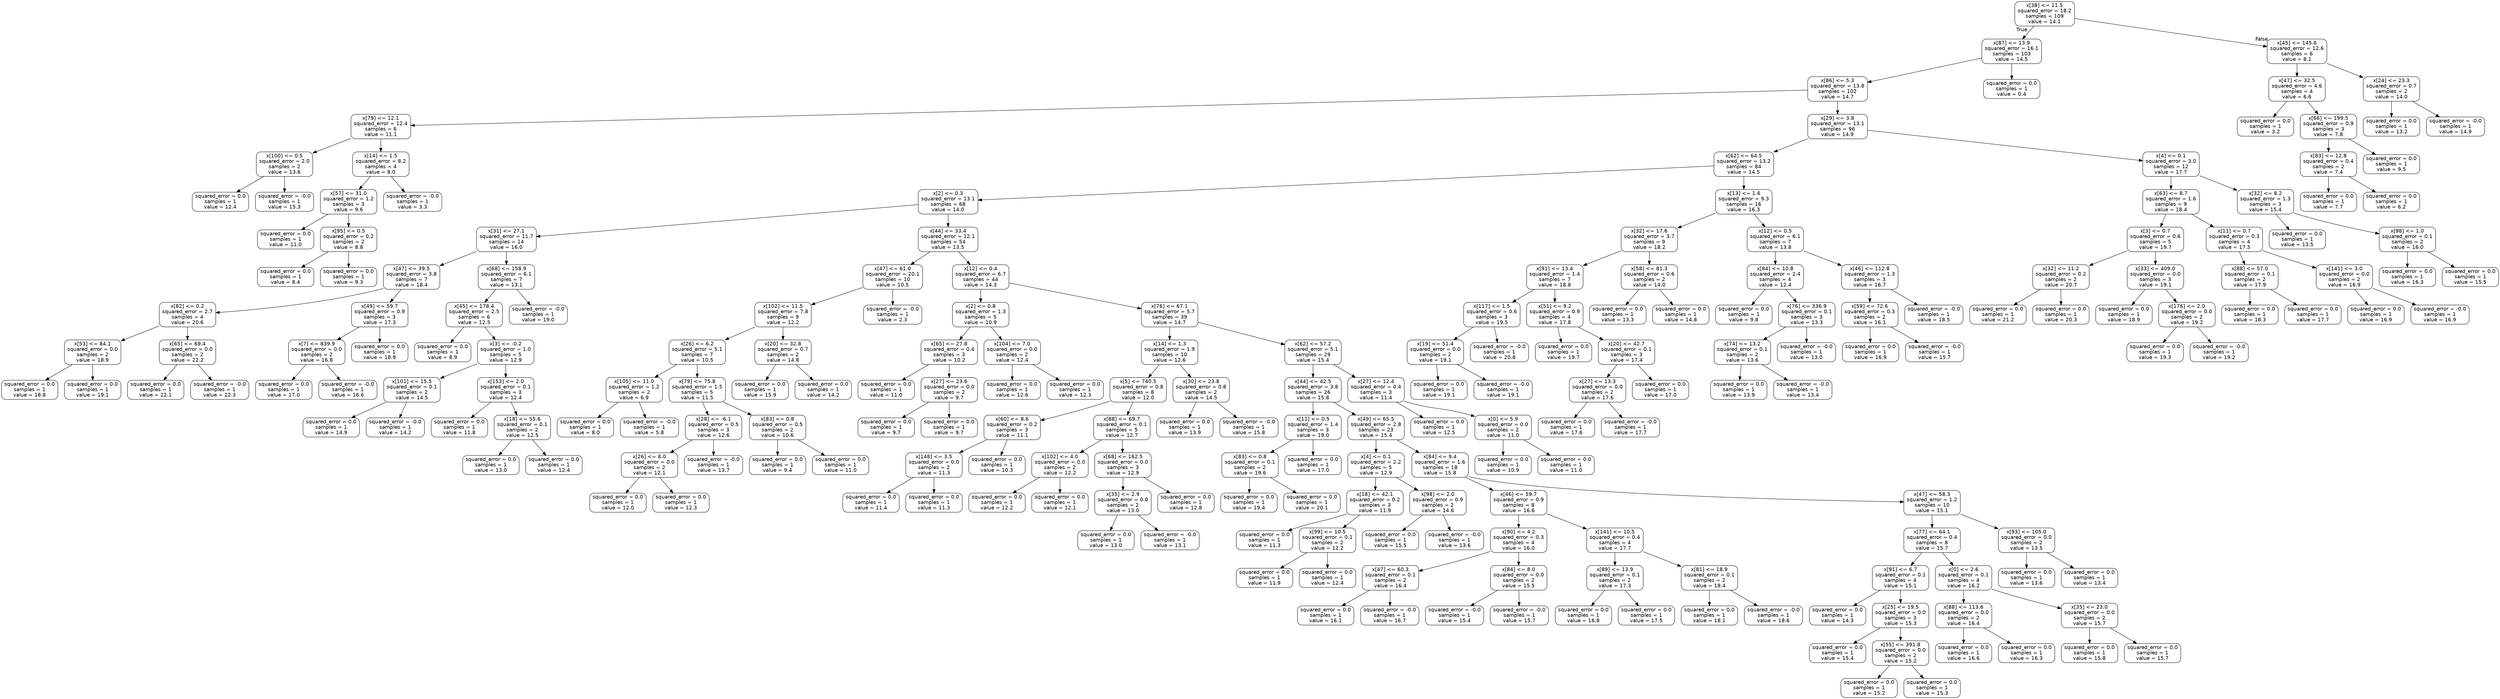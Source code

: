 digraph Tree {
node [shape=box, style="rounded", color="black", fontname="helvetica"] ;
edge [fontname="helvetica"] ;
0 [label="x[38] <= 11.5\nsquared_error = 18.2\nsamples = 109\nvalue = 14.1"] ;
1 [label="x[87] <= 13.9\nsquared_error = 16.1\nsamples = 103\nvalue = 14.5"] ;
0 -> 1 [labeldistance=2.5, labelangle=45, headlabel="True"] ;
2 [label="x[86] <= 5.3\nsquared_error = 13.8\nsamples = 102\nvalue = 14.7"] ;
1 -> 2 ;
3 [label="x[79] <= 12.1\nsquared_error = 12.4\nsamples = 6\nvalue = 11.1"] ;
2 -> 3 ;
4 [label="x[100] <= 0.5\nsquared_error = 2.0\nsamples = 2\nvalue = 13.6"] ;
3 -> 4 ;
5 [label="squared_error = 0.0\nsamples = 1\nvalue = 12.4"] ;
4 -> 5 ;
6 [label="squared_error = -0.0\nsamples = 1\nvalue = 15.3"] ;
4 -> 6 ;
7 [label="x[14] <= 1.5\nsquared_error = 8.2\nsamples = 4\nvalue = 8.0"] ;
3 -> 7 ;
8 [label="x[57] <= 31.0\nsquared_error = 1.2\nsamples = 3\nvalue = 9.6"] ;
7 -> 8 ;
9 [label="squared_error = 0.0\nsamples = 1\nvalue = 11.0"] ;
8 -> 9 ;
10 [label="x[95] <= 0.5\nsquared_error = 0.2\nsamples = 2\nvalue = 8.8"] ;
8 -> 10 ;
11 [label="squared_error = 0.0\nsamples = 1\nvalue = 8.4"] ;
10 -> 11 ;
12 [label="squared_error = 0.0\nsamples = 1\nvalue = 9.3"] ;
10 -> 12 ;
13 [label="squared_error = -0.0\nsamples = 1\nvalue = 3.3"] ;
7 -> 13 ;
14 [label="x[29] <= 3.8\nsquared_error = 13.1\nsamples = 96\nvalue = 14.9"] ;
2 -> 14 ;
15 [label="x[62] <= 64.5\nsquared_error = 13.2\nsamples = 84\nvalue = 14.5"] ;
14 -> 15 ;
16 [label="x[2] <= 0.3\nsquared_error = 13.1\nsamples = 68\nvalue = 14.0"] ;
15 -> 16 ;
17 [label="x[31] <= 27.1\nsquared_error = 11.7\nsamples = 14\nvalue = 16.0"] ;
16 -> 17 ;
18 [label="x[47] <= 39.5\nsquared_error = 3.8\nsamples = 7\nvalue = 18.4"] ;
17 -> 18 ;
19 [label="x[82] <= 0.2\nsquared_error = 2.7\nsamples = 4\nvalue = 20.6"] ;
18 -> 19 ;
20 [label="x[53] <= 84.1\nsquared_error = 0.0\nsamples = 2\nvalue = 18.9"] ;
19 -> 20 ;
21 [label="squared_error = 0.0\nsamples = 1\nvalue = 18.8"] ;
20 -> 21 ;
22 [label="squared_error = 0.0\nsamples = 1\nvalue = 19.1"] ;
20 -> 22 ;
23 [label="x[65] <= 69.4\nsquared_error = 0.0\nsamples = 2\nvalue = 22.2"] ;
19 -> 23 ;
24 [label="squared_error = 0.0\nsamples = 1\nvalue = 22.1"] ;
23 -> 24 ;
25 [label="squared_error = -0.0\nsamples = 1\nvalue = 22.3"] ;
23 -> 25 ;
26 [label="x[49] <= 59.7\nsquared_error = 0.9\nsamples = 3\nvalue = 17.3"] ;
18 -> 26 ;
27 [label="x[7] <= 839.9\nsquared_error = 0.0\nsamples = 2\nvalue = 16.8"] ;
26 -> 27 ;
28 [label="squared_error = 0.0\nsamples = 1\nvalue = 17.0"] ;
27 -> 28 ;
29 [label="squared_error = -0.0\nsamples = 1\nvalue = 16.6"] ;
27 -> 29 ;
30 [label="squared_error = 0.0\nsamples = 1\nvalue = 18.9"] ;
26 -> 30 ;
31 [label="x[68] <= 158.9\nsquared_error = 6.1\nsamples = 7\nvalue = 13.1"] ;
17 -> 31 ;
32 [label="x[45] <= 178.4\nsquared_error = 2.5\nsamples = 6\nvalue = 12.5"] ;
31 -> 32 ;
33 [label="squared_error = 0.0\nsamples = 1\nvalue = 8.9"] ;
32 -> 33 ;
34 [label="x[3] <= -0.2\nsquared_error = 1.0\nsamples = 5\nvalue = 12.9"] ;
32 -> 34 ;
35 [label="x[101] <= 15.5\nsquared_error = 0.1\nsamples = 2\nvalue = 14.5"] ;
34 -> 35 ;
36 [label="squared_error = 0.0\nsamples = 1\nvalue = 14.9"] ;
35 -> 36 ;
37 [label="squared_error = -0.0\nsamples = 1\nvalue = 14.2"] ;
35 -> 37 ;
38 [label="x[153] <= 2.0\nsquared_error = 0.1\nsamples = 3\nvalue = 12.4"] ;
34 -> 38 ;
39 [label="squared_error = 0.0\nsamples = 1\nvalue = 11.8"] ;
38 -> 39 ;
40 [label="x[18] <= 55.6\nsquared_error = 0.1\nsamples = 2\nvalue = 12.5"] ;
38 -> 40 ;
41 [label="squared_error = 0.0\nsamples = 1\nvalue = 13.0"] ;
40 -> 41 ;
42 [label="squared_error = 0.0\nsamples = 1\nvalue = 12.4"] ;
40 -> 42 ;
43 [label="squared_error = -0.0\nsamples = 1\nvalue = 19.0"] ;
31 -> 43 ;
44 [label="x[44] <= 33.4\nsquared_error = 12.1\nsamples = 54\nvalue = 13.5"] ;
16 -> 44 ;
45 [label="x[47] <= 61.0\nsquared_error = 20.1\nsamples = 10\nvalue = 10.5"] ;
44 -> 45 ;
46 [label="x[102] <= 11.5\nsquared_error = 7.8\nsamples = 9\nvalue = 12.2"] ;
45 -> 46 ;
47 [label="x[26] <= 6.2\nsquared_error = 5.1\nsamples = 7\nvalue = 10.5"] ;
46 -> 47 ;
48 [label="x[105] <= 11.0\nsquared_error = 1.2\nsamples = 2\nvalue = 6.9"] ;
47 -> 48 ;
49 [label="squared_error = 0.0\nsamples = 1\nvalue = 8.0"] ;
48 -> 49 ;
50 [label="squared_error = -0.0\nsamples = 1\nvalue = 5.8"] ;
48 -> 50 ;
51 [label="x[79] <= 75.8\nsquared_error = 1.5\nsamples = 5\nvalue = 11.5"] ;
47 -> 51 ;
52 [label="x[28] <= -6.1\nsquared_error = 0.5\nsamples = 3\nvalue = 12.6"] ;
51 -> 52 ;
53 [label="x[26] <= 8.0\nsquared_error = 0.0\nsamples = 2\nvalue = 12.1"] ;
52 -> 53 ;
54 [label="squared_error = 0.0\nsamples = 1\nvalue = 12.0"] ;
53 -> 54 ;
55 [label="squared_error = 0.0\nsamples = 1\nvalue = 12.3"] ;
53 -> 55 ;
56 [label="squared_error = -0.0\nsamples = 1\nvalue = 13.7"] ;
52 -> 56 ;
57 [label="x[83] <= 0.8\nsquared_error = 0.5\nsamples = 2\nvalue = 10.6"] ;
51 -> 57 ;
58 [label="squared_error = 0.0\nsamples = 1\nvalue = 9.4"] ;
57 -> 58 ;
59 [label="squared_error = 0.0\nsamples = 1\nvalue = 11.0"] ;
57 -> 59 ;
60 [label="x[20] <= 32.8\nsquared_error = 0.7\nsamples = 2\nvalue = 14.8"] ;
46 -> 60 ;
61 [label="squared_error = 0.0\nsamples = 1\nvalue = 15.9"] ;
60 -> 61 ;
62 [label="squared_error = 0.0\nsamples = 1\nvalue = 14.2"] ;
60 -> 62 ;
63 [label="squared_error = -0.0\nsamples = 1\nvalue = 2.3"] ;
45 -> 63 ;
64 [label="x[12] <= 0.4\nsquared_error = 6.7\nsamples = 44\nvalue = 14.3"] ;
44 -> 64 ;
65 [label="x[2] <= 0.8\nsquared_error = 1.3\nsamples = 5\nvalue = 10.9"] ;
64 -> 65 ;
66 [label="x[65] <= 27.8\nsquared_error = 0.4\nsamples = 3\nvalue = 10.2"] ;
65 -> 66 ;
67 [label="squared_error = 0.0\nsamples = 1\nvalue = 11.0"] ;
66 -> 67 ;
68 [label="x[27] <= 23.6\nsquared_error = 0.0\nsamples = 2\nvalue = 9.7"] ;
66 -> 68 ;
69 [label="squared_error = 0.0\nsamples = 1\nvalue = 9.7"] ;
68 -> 69 ;
70 [label="squared_error = 0.0\nsamples = 1\nvalue = 9.7"] ;
68 -> 70 ;
71 [label="x[104] <= 7.0\nsquared_error = 0.0\nsamples = 2\nvalue = 12.4"] ;
65 -> 71 ;
72 [label="squared_error = 0.0\nsamples = 1\nvalue = 12.6"] ;
71 -> 72 ;
73 [label="squared_error = 0.0\nsamples = 1\nvalue = 12.3"] ;
71 -> 73 ;
74 [label="x[76] <= 67.1\nsquared_error = 5.7\nsamples = 39\nvalue = 14.7"] ;
64 -> 74 ;
75 [label="x[14] <= 1.3\nsquared_error = 1.9\nsamples = 10\nvalue = 12.6"] ;
74 -> 75 ;
76 [label="x[5] <= 740.5\nsquared_error = 0.8\nsamples = 8\nvalue = 12.0"] ;
75 -> 76 ;
77 [label="x[60] <= 8.6\nsquared_error = 0.2\nsamples = 3\nvalue = 11.1"] ;
76 -> 77 ;
78 [label="x[148] <= 3.5\nsquared_error = 0.0\nsamples = 2\nvalue = 11.3"] ;
77 -> 78 ;
79 [label="squared_error = 0.0\nsamples = 1\nvalue = 11.4"] ;
78 -> 79 ;
80 [label="squared_error = 0.0\nsamples = 1\nvalue = 11.3"] ;
78 -> 80 ;
81 [label="squared_error = 0.0\nsamples = 1\nvalue = 10.3"] ;
77 -> 81 ;
82 [label="x[88] <= 69.7\nsquared_error = 0.1\nsamples = 5\nvalue = 12.7"] ;
76 -> 82 ;
83 [label="x[102] <= 4.0\nsquared_error = 0.0\nsamples = 2\nvalue = 12.2"] ;
82 -> 83 ;
84 [label="squared_error = 0.0\nsamples = 1\nvalue = 12.2"] ;
83 -> 84 ;
85 [label="squared_error = 0.0\nsamples = 1\nvalue = 12.1"] ;
83 -> 85 ;
86 [label="x[68] <= 162.5\nsquared_error = 0.0\nsamples = 3\nvalue = 12.9"] ;
82 -> 86 ;
87 [label="x[35] <= 2.9\nsquared_error = 0.0\nsamples = 2\nvalue = 13.0"] ;
86 -> 87 ;
88 [label="squared_error = 0.0\nsamples = 1\nvalue = 13.0"] ;
87 -> 88 ;
89 [label="squared_error = -0.0\nsamples = 1\nvalue = 13.1"] ;
87 -> 89 ;
90 [label="squared_error = 0.0\nsamples = 1\nvalue = 12.8"] ;
86 -> 90 ;
91 [label="x[30] <= 23.8\nsquared_error = 0.8\nsamples = 2\nvalue = 14.5"] ;
75 -> 91 ;
92 [label="squared_error = 0.0\nsamples = 1\nvalue = 13.9"] ;
91 -> 92 ;
93 [label="squared_error = -0.0\nsamples = 1\nvalue = 15.8"] ;
91 -> 93 ;
94 [label="x[62] <= 57.2\nsquared_error = 5.1\nsamples = 29\nvalue = 15.4"] ;
74 -> 94 ;
95 [label="x[44] <= 42.5\nsquared_error = 3.8\nsamples = 26\nvalue = 15.8"] ;
94 -> 95 ;
96 [label="x[11] <= 0.5\nsquared_error = 1.4\nsamples = 3\nvalue = 19.0"] ;
95 -> 96 ;
97 [label="x[83] <= 0.8\nsquared_error = 0.1\nsamples = 2\nvalue = 19.6"] ;
96 -> 97 ;
98 [label="squared_error = 0.0\nsamples = 1\nvalue = 19.4"] ;
97 -> 98 ;
99 [label="squared_error = 0.0\nsamples = 1\nvalue = 20.1"] ;
97 -> 99 ;
100 [label="squared_error = 0.0\nsamples = 1\nvalue = 17.0"] ;
96 -> 100 ;
101 [label="x[49] <= 65.5\nsquared_error = 2.8\nsamples = 23\nvalue = 15.4"] ;
95 -> 101 ;
102 [label="x[4] <= 0.1\nsquared_error = 2.2\nsamples = 5\nvalue = 12.9"] ;
101 -> 102 ;
103 [label="x[18] <= 42.1\nsquared_error = 0.2\nsamples = 3\nvalue = 11.9"] ;
102 -> 103 ;
104 [label="squared_error = 0.0\nsamples = 1\nvalue = 11.3"] ;
103 -> 104 ;
105 [label="x[99] <= 10.5\nsquared_error = 0.1\nsamples = 2\nvalue = 12.2"] ;
103 -> 105 ;
106 [label="squared_error = 0.0\nsamples = 1\nvalue = 11.9"] ;
105 -> 106 ;
107 [label="squared_error = 0.0\nsamples = 1\nvalue = 12.4"] ;
105 -> 107 ;
108 [label="x[98] <= 2.0\nsquared_error = 0.9\nsamples = 2\nvalue = 14.6"] ;
102 -> 108 ;
109 [label="squared_error = 0.0\nsamples = 1\nvalue = 15.5"] ;
108 -> 109 ;
110 [label="squared_error = -0.0\nsamples = 1\nvalue = 13.6"] ;
108 -> 110 ;
111 [label="x[84] <= 9.4\nsquared_error = 1.6\nsamples = 18\nvalue = 15.8"] ;
101 -> 111 ;
112 [label="x[46] <= 59.7\nsquared_error = 0.9\nsamples = 8\nvalue = 16.6"] ;
111 -> 112 ;
113 [label="x[90] <= 4.2\nsquared_error = 0.3\nsamples = 4\nvalue = 16.0"] ;
112 -> 113 ;
114 [label="x[47] <= 60.3\nsquared_error = 0.1\nsamples = 2\nvalue = 16.4"] ;
113 -> 114 ;
115 [label="squared_error = 0.0\nsamples = 1\nvalue = 16.1"] ;
114 -> 115 ;
116 [label="squared_error = -0.0\nsamples = 1\nvalue = 16.7"] ;
114 -> 116 ;
117 [label="x[84] <= 8.0\nsquared_error = 0.0\nsamples = 2\nvalue = 15.5"] ;
113 -> 117 ;
118 [label="squared_error = -0.0\nsamples = 1\nvalue = 15.4"] ;
117 -> 118 ;
119 [label="squared_error = -0.0\nsamples = 1\nvalue = 15.7"] ;
117 -> 119 ;
120 [label="x[141] <= 10.5\nsquared_error = 0.4\nsamples = 4\nvalue = 17.7"] ;
112 -> 120 ;
121 [label="x[89] <= 13.9\nsquared_error = 0.1\nsamples = 2\nvalue = 17.3"] ;
120 -> 121 ;
122 [label="squared_error = 0.0\nsamples = 1\nvalue = 16.8"] ;
121 -> 122 ;
123 [label="squared_error = 0.0\nsamples = 1\nvalue = 17.5"] ;
121 -> 123 ;
124 [label="x[81] <= 18.9\nsquared_error = 0.1\nsamples = 2\nvalue = 18.4"] ;
120 -> 124 ;
125 [label="squared_error = 0.0\nsamples = 1\nvalue = 18.1"] ;
124 -> 125 ;
126 [label="squared_error = -0.0\nsamples = 1\nvalue = 18.6"] ;
124 -> 126 ;
127 [label="x[47] <= 58.3\nsquared_error = 1.2\nsamples = 10\nvalue = 15.1"] ;
111 -> 127 ;
128 [label="x[77] <= 64.1\nsquared_error = 0.4\nsamples = 8\nvalue = 15.7"] ;
127 -> 128 ;
129 [label="x[91] <= 6.7\nsquared_error = 0.1\nsamples = 4\nvalue = 15.1"] ;
128 -> 129 ;
130 [label="squared_error = 0.0\nsamples = 1\nvalue = 14.3"] ;
129 -> 130 ;
131 [label="x[25] <= 19.5\nsquared_error = 0.0\nsamples = 3\nvalue = 15.3"] ;
129 -> 131 ;
132 [label="squared_error = 0.0\nsamples = 1\nvalue = 15.4"] ;
131 -> 132 ;
133 [label="x[55] <= 391.8\nsquared_error = 0.0\nsamples = 2\nvalue = 15.2"] ;
131 -> 133 ;
134 [label="squared_error = 0.0\nsamples = 1\nvalue = 15.2"] ;
133 -> 134 ;
135 [label="squared_error = 0.0\nsamples = 1\nvalue = 15.3"] ;
133 -> 135 ;
136 [label="x[0] <= 2.6\nsquared_error = 0.1\nsamples = 4\nvalue = 16.2"] ;
128 -> 136 ;
137 [label="x[88] <= 113.6\nsquared_error = 0.0\nsamples = 2\nvalue = 16.4"] ;
136 -> 137 ;
138 [label="squared_error = 0.0\nsamples = 1\nvalue = 16.6"] ;
137 -> 138 ;
139 [label="squared_error = 0.0\nsamples = 1\nvalue = 16.3"] ;
137 -> 139 ;
140 [label="x[35] <= 23.0\nsquared_error = 0.0\nsamples = 2\nvalue = 15.7"] ;
136 -> 140 ;
141 [label="squared_error = 0.0\nsamples = 1\nvalue = 15.8"] ;
140 -> 141 ;
142 [label="squared_error = 0.0\nsamples = 1\nvalue = 15.7"] ;
140 -> 142 ;
143 [label="x[93] <= 105.0\nsquared_error = 0.0\nsamples = 2\nvalue = 13.5"] ;
127 -> 143 ;
144 [label="squared_error = 0.0\nsamples = 1\nvalue = 13.6"] ;
143 -> 144 ;
145 [label="squared_error = 0.0\nsamples = 1\nvalue = 13.4"] ;
143 -> 145 ;
146 [label="x[27] <= 12.4\nsquared_error = 0.4\nsamples = 3\nvalue = 11.4"] ;
94 -> 146 ;
147 [label="squared_error = 0.0\nsamples = 1\nvalue = 12.5"] ;
146 -> 147 ;
148 [label="x[0] <= 5.9\nsquared_error = 0.0\nsamples = 2\nvalue = 11.0"] ;
146 -> 148 ;
149 [label="squared_error = 0.0\nsamples = 1\nvalue = 10.9"] ;
148 -> 149 ;
150 [label="squared_error = 0.0\nsamples = 1\nvalue = 11.0"] ;
148 -> 150 ;
151 [label="x[13] <= 1.6\nsquared_error = 9.3\nsamples = 16\nvalue = 16.3"] ;
15 -> 151 ;
152 [label="x[32] <= 17.6\nsquared_error = 3.7\nsamples = 9\nvalue = 18.2"] ;
151 -> 152 ;
153 [label="x[91] <= 13.4\nsquared_error = 1.4\nsamples = 7\nvalue = 18.8"] ;
152 -> 153 ;
154 [label="x[117] <= 1.5\nsquared_error = 0.6\nsamples = 3\nvalue = 19.5"] ;
153 -> 154 ;
155 [label="x[19] <= 51.4\nsquared_error = 0.0\nsamples = 2\nvalue = 19.1"] ;
154 -> 155 ;
156 [label="squared_error = 0.0\nsamples = 1\nvalue = 19.1"] ;
155 -> 156 ;
157 [label="squared_error = -0.0\nsamples = 1\nvalue = 19.1"] ;
155 -> 157 ;
158 [label="squared_error = -0.0\nsamples = 1\nvalue = 20.8"] ;
154 -> 158 ;
159 [label="x[51] <= 9.2\nsquared_error = 0.9\nsamples = 4\nvalue = 17.8"] ;
153 -> 159 ;
160 [label="squared_error = 0.0\nsamples = 1\nvalue = 19.7"] ;
159 -> 160 ;
161 [label="x[20] <= 42.7\nsquared_error = 0.1\nsamples = 3\nvalue = 17.4"] ;
159 -> 161 ;
162 [label="x[27] <= 13.3\nsquared_error = 0.0\nsamples = 2\nvalue = 17.6"] ;
161 -> 162 ;
163 [label="squared_error = 0.0\nsamples = 1\nvalue = 17.6"] ;
162 -> 163 ;
164 [label="squared_error = -0.0\nsamples = 1\nvalue = 17.7"] ;
162 -> 164 ;
165 [label="squared_error = 0.0\nsamples = 1\nvalue = 17.0"] ;
161 -> 165 ;
166 [label="x[58] <= 81.3\nsquared_error = 0.6\nsamples = 2\nvalue = 14.0"] ;
152 -> 166 ;
167 [label="squared_error = 0.0\nsamples = 1\nvalue = 13.3"] ;
166 -> 167 ;
168 [label="squared_error = 0.0\nsamples = 1\nvalue = 14.8"] ;
166 -> 168 ;
169 [label="x[12] <= 0.5\nsquared_error = 6.1\nsamples = 7\nvalue = 13.8"] ;
151 -> 169 ;
170 [label="x[84] <= 10.8\nsquared_error = 2.4\nsamples = 4\nvalue = 12.4"] ;
169 -> 170 ;
171 [label="squared_error = 0.0\nsamples = 1\nvalue = 9.8"] ;
170 -> 171 ;
172 [label="x[76] <= 336.9\nsquared_error = 0.1\nsamples = 3\nvalue = 13.3"] ;
170 -> 172 ;
173 [label="x[74] <= 13.2\nsquared_error = 0.1\nsamples = 2\nvalue = 13.6"] ;
172 -> 173 ;
174 [label="squared_error = 0.0\nsamples = 1\nvalue = 13.9"] ;
173 -> 174 ;
175 [label="squared_error = -0.0\nsamples = 1\nvalue = 13.4"] ;
173 -> 175 ;
176 [label="squared_error = -0.0\nsamples = 1\nvalue = 13.0"] ;
172 -> 176 ;
177 [label="x[46] <= 112.8\nsquared_error = 1.3\nsamples = 3\nvalue = 16.7"] ;
169 -> 177 ;
178 [label="x[59] <= 72.6\nsquared_error = 0.3\nsamples = 2\nvalue = 16.1"] ;
177 -> 178 ;
179 [label="squared_error = 0.0\nsamples = 1\nvalue = 16.9"] ;
178 -> 179 ;
180 [label="squared_error = -0.0\nsamples = 1\nvalue = 15.7"] ;
178 -> 180 ;
181 [label="squared_error = -0.0\nsamples = 1\nvalue = 18.5"] ;
177 -> 181 ;
182 [label="x[4] <= 0.1\nsquared_error = 3.0\nsamples = 12\nvalue = 17.7"] ;
14 -> 182 ;
183 [label="x[63] <= 8.7\nsquared_error = 1.6\nsamples = 9\nvalue = 18.4"] ;
182 -> 183 ;
184 [label="x[3] <= 0.7\nsquared_error = 0.6\nsamples = 5\nvalue = 19.7"] ;
183 -> 184 ;
185 [label="x[32] <= 11.2\nsquared_error = 0.2\nsamples = 2\nvalue = 20.7"] ;
184 -> 185 ;
186 [label="squared_error = 0.0\nsamples = 1\nvalue = 21.2"] ;
185 -> 186 ;
187 [label="squared_error = 0.0\nsamples = 1\nvalue = 20.3"] ;
185 -> 187 ;
188 [label="x[33] <= 409.0\nsquared_error = 0.0\nsamples = 3\nvalue = 19.1"] ;
184 -> 188 ;
189 [label="squared_error = 0.0\nsamples = 1\nvalue = 18.9"] ;
188 -> 189 ;
190 [label="x[176] <= 2.0\nsquared_error = 0.0\nsamples = 2\nvalue = 19.2"] ;
188 -> 190 ;
191 [label="squared_error = 0.0\nsamples = 1\nvalue = 19.3"] ;
190 -> 191 ;
192 [label="squared_error = -0.0\nsamples = 1\nvalue = 19.2"] ;
190 -> 192 ;
193 [label="x[11] <= 0.7\nsquared_error = 0.3\nsamples = 4\nvalue = 17.5"] ;
183 -> 193 ;
194 [label="x[88] <= 57.0\nsquared_error = 0.1\nsamples = 2\nvalue = 17.9"] ;
193 -> 194 ;
195 [label="squared_error = 0.0\nsamples = 1\nvalue = 18.3"] ;
194 -> 195 ;
196 [label="squared_error = 0.0\nsamples = 1\nvalue = 17.7"] ;
194 -> 196 ;
197 [label="x[141] <= 3.0\nsquared_error = 0.0\nsamples = 2\nvalue = 16.9"] ;
193 -> 197 ;
198 [label="squared_error = 0.0\nsamples = 1\nvalue = 16.9"] ;
197 -> 198 ;
199 [label="squared_error = -0.0\nsamples = 1\nvalue = 16.9"] ;
197 -> 199 ;
200 [label="x[32] <= 8.2\nsquared_error = 1.3\nsamples = 3\nvalue = 15.4"] ;
182 -> 200 ;
201 [label="squared_error = 0.0\nsamples = 1\nvalue = 13.5"] ;
200 -> 201 ;
202 [label="x[98] <= 1.0\nsquared_error = 0.1\nsamples = 2\nvalue = 16.0"] ;
200 -> 202 ;
203 [label="squared_error = 0.0\nsamples = 1\nvalue = 16.3"] ;
202 -> 203 ;
204 [label="squared_error = 0.0\nsamples = 1\nvalue = 15.5"] ;
202 -> 204 ;
205 [label="squared_error = 0.0\nsamples = 1\nvalue = 0.4"] ;
1 -> 205 ;
206 [label="x[45] <= 145.6\nsquared_error = 12.6\nsamples = 6\nvalue = 8.1"] ;
0 -> 206 [labeldistance=2.5, labelangle=-45, headlabel="False"] ;
207 [label="x[47] <= 32.5\nsquared_error = 4.6\nsamples = 4\nvalue = 6.6"] ;
206 -> 207 ;
208 [label="squared_error = 0.0\nsamples = 1\nvalue = 3.2"] ;
207 -> 208 ;
209 [label="x[66] <= 199.5\nsquared_error = 0.9\nsamples = 3\nvalue = 7.8"] ;
207 -> 209 ;
210 [label="x[83] <= 12.8\nsquared_error = 0.4\nsamples = 2\nvalue = 7.4"] ;
209 -> 210 ;
211 [label="squared_error = 0.0\nsamples = 1\nvalue = 7.7"] ;
210 -> 211 ;
212 [label="squared_error = 0.0\nsamples = 1\nvalue = 6.2"] ;
210 -> 212 ;
213 [label="squared_error = 0.0\nsamples = 1\nvalue = 9.5"] ;
209 -> 213 ;
214 [label="x[24] <= 23.3\nsquared_error = 0.7\nsamples = 2\nvalue = 14.0"] ;
206 -> 214 ;
215 [label="squared_error = 0.0\nsamples = 1\nvalue = 13.2"] ;
214 -> 215 ;
216 [label="squared_error = -0.0\nsamples = 1\nvalue = 14.9"] ;
214 -> 216 ;
}